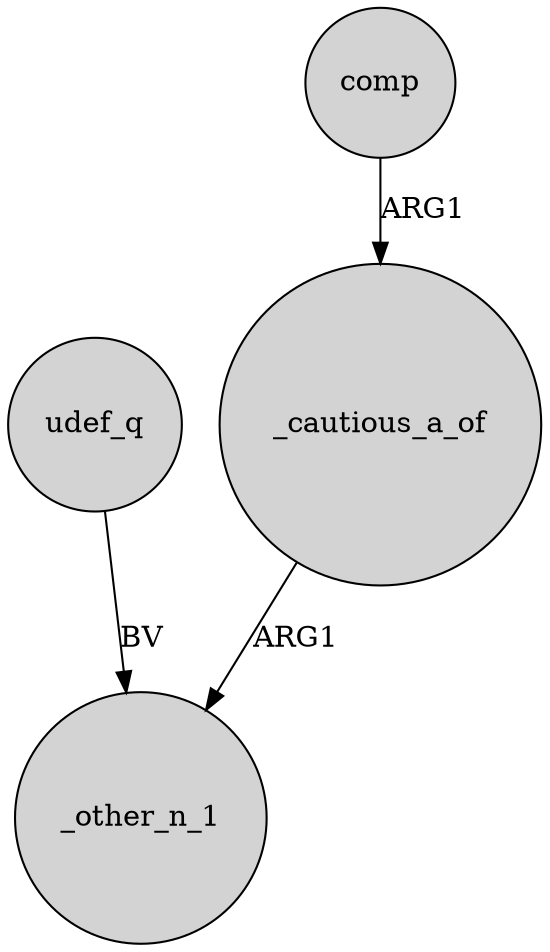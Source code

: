 digraph {
	node [shape=circle style=filled]
	_cautious_a_of -> _other_n_1 [label=ARG1]
	udef_q -> _other_n_1 [label=BV]
	comp -> _cautious_a_of [label=ARG1]
}
